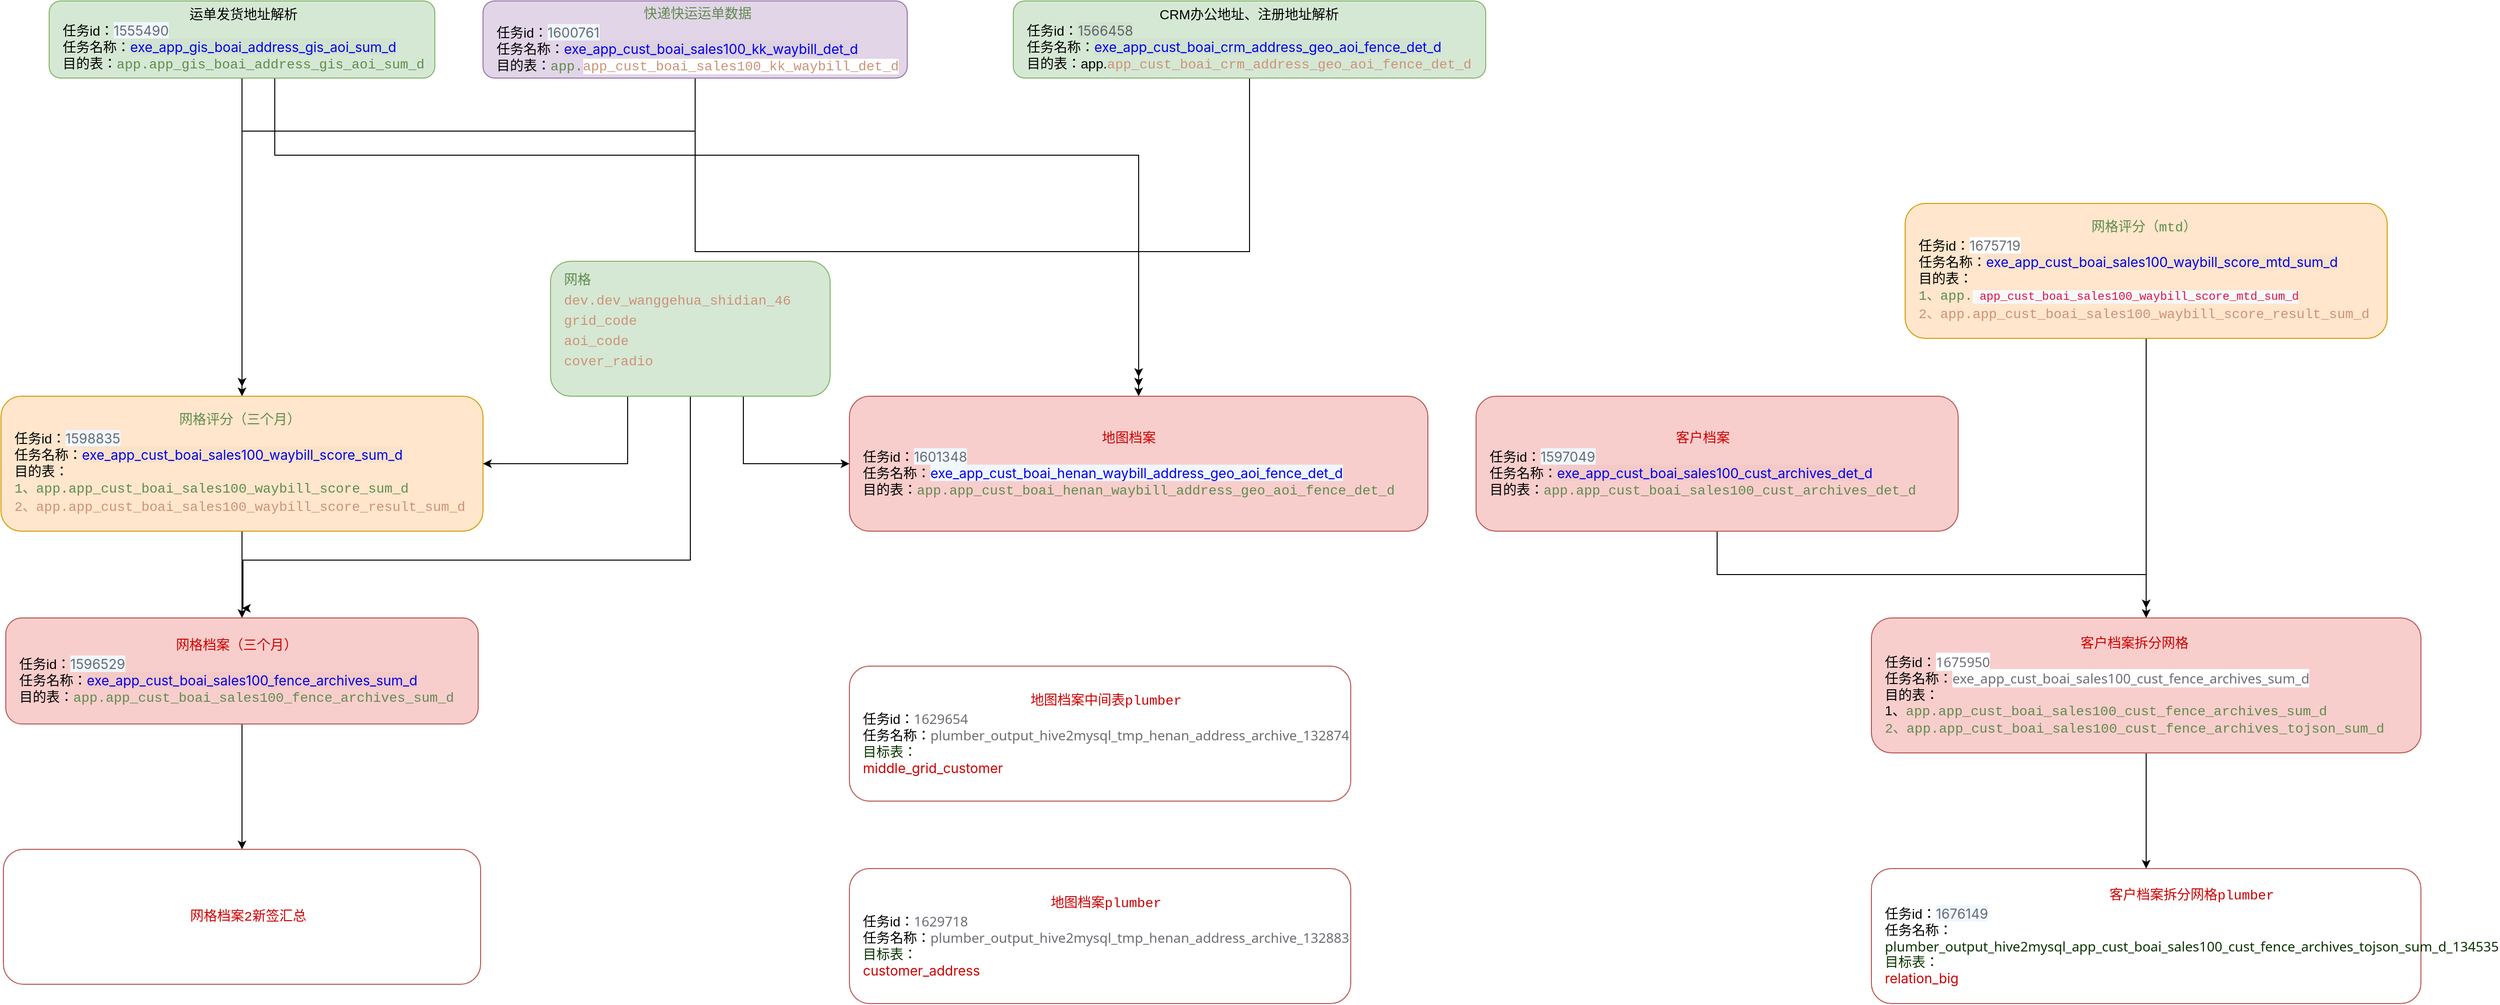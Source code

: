 <mxfile version="24.9.0">
  <diagram name="第 1 页" id="0Np0syzPPzEjY32for8N">
    <mxGraphModel dx="2069" dy="868" grid="1" gridSize="10" guides="1" tooltips="1" connect="1" arrows="1" fold="1" page="1" pageScale="1" pageWidth="827" pageHeight="1169" math="0" shadow="0">
      <root>
        <mxCell id="0" />
        <mxCell id="1" parent="0" />
        <mxCell id="34ZQ5wmHYcVvmNUhHAbt-17" style="edgeStyle=orthogonalEdgeStyle;rounded=0;orthogonalLoop=1;jettySize=auto;html=1;entryX=0.5;entryY=0;entryDx=0;entryDy=0;" parent="1" source="34ZQ5wmHYcVvmNUhHAbt-13" target="34ZQ5wmHYcVvmNUhHAbt-16" edge="1">
          <mxGeometry relative="1" as="geometry" />
        </mxCell>
        <mxCell id="34ZQ5wmHYcVvmNUhHAbt-20" style="edgeStyle=orthogonalEdgeStyle;rounded=0;orthogonalLoop=1;jettySize=auto;html=1;entryX=0.5;entryY=0;entryDx=0;entryDy=0;exitX=0.585;exitY=1;exitDx=0;exitDy=0;exitPerimeter=0;" parent="1" source="34ZQ5wmHYcVvmNUhHAbt-13" target="34ZQ5wmHYcVvmNUhHAbt-19" edge="1">
          <mxGeometry relative="1" as="geometry">
            <mxPoint x="1140" y="440" as="targetPoint" />
            <Array as="points">
              <mxPoint x="264" y="410" />
              <mxPoint x="1160" y="410" />
            </Array>
          </mxGeometry>
        </mxCell>
        <mxCell id="34ZQ5wmHYcVvmNUhHAbt-13" value="&lt;div style=&quot;text-align: center;&quot;&gt;&lt;span style=&quot;background-color: initial;&quot;&gt;运单发货地址解析&lt;/span&gt;&lt;/div&gt;&lt;div&gt;任务id：&lt;span style=&quot;background-color: rgb(240, 247, 255); color: rgba(29, 33, 41, 0.65); font-family: -apple-system, &amp;quot;system-ui&amp;quot;, &amp;quot;Segoe UI&amp;quot;, &amp;quot;PingFang SC&amp;quot;, &amp;quot;Hiragino Sans GB&amp;quot;, &amp;quot;Microsoft YaHei&amp;quot;, &amp;quot;Helvetica Neue&amp;quot;, Helvetica, Arial, sans-serif, &amp;quot;Apple Color Emoji&amp;quot;, &amp;quot;Segoe UI Emoji&amp;quot;, &amp;quot;Segoe UI Symbol&amp;quot;; text-wrap-mode: nowrap;&quot;&gt;1555490&lt;/span&gt;&lt;/div&gt;&lt;div&gt;任务名称：&lt;a style=&quot;text-wrap-mode: nowrap; box-sizing: border-box; background-color: rgba(29, 33, 41, 0.02); cursor: pointer; transition: color 0.3s; touch-action: manipulation; font-family: -apple-system, &amp;quot;system-ui&amp;quot;, &amp;quot;Segoe UI&amp;quot;, &amp;quot;PingFang SC&amp;quot;, &amp;quot;Hiragino Sans GB&amp;quot;, &amp;quot;Microsoft YaHei&amp;quot;, &amp;quot;Helvetica Neue&amp;quot;, Helvetica, Arial, sans-serif, &amp;quot;Apple Color Emoji&amp;quot;, &amp;quot;Segoe UI Emoji&amp;quot;, &amp;quot;Segoe UI Symbol&amp;quot;; line-height: inherit; outline: 0px; text-decoration-line: none; padding-left: 0px; vertical-align: baseline; user-select: unset; padding-top: 0px !important; padding-right: 0px !important; padding-bottom: 0px !important;&quot; class=&quot;jmd__common-table-button--link&quot; title=&quot;exe_app_gis_boai_address_gis_aoi_sum_d&quot; target=&quot;_blank&quot; href=&quot;http://dp.jd.com/buffalo/task/detail?env=prod&amp;amp;taskId=1555490&quot;&gt;exe_app_gis_boai_address_gis_aoi_sum_d&lt;/a&gt;&lt;/div&gt;&lt;div&gt;目的表：&lt;span style=&quot;color: rgb(96, 139, 78); font-family: Menlo, Monaco, &amp;quot;Courier New&amp;quot;, monospace; white-space: pre;&quot;&gt;app.app_gis_boai_address_gis_aoi_sum_d&lt;/span&gt;&lt;/div&gt;" style="rounded=1;whiteSpace=wrap;html=1;fontSize=14;align=left;spacingLeft=12;fillColor=#d5e8d4;strokeColor=#82b366;" parent="1" vertex="1">
          <mxGeometry x="30" y="250" width="400" height="80" as="geometry" />
        </mxCell>
        <mxCell id="34ZQ5wmHYcVvmNUhHAbt-22" style="edgeStyle=orthogonalEdgeStyle;rounded=0;orthogonalLoop=1;jettySize=auto;html=1;" parent="1" source="34ZQ5wmHYcVvmNUhHAbt-14" edge="1">
          <mxGeometry relative="1" as="geometry">
            <mxPoint x="1160" y="640" as="targetPoint" />
            <Array as="points">
              <mxPoint x="1275" y="510" />
              <mxPoint x="1160" y="510" />
            </Array>
          </mxGeometry>
        </mxCell>
        <mxCell id="34ZQ5wmHYcVvmNUhHAbt-14" value="&lt;div style=&quot;text-align: center;&quot;&gt;&lt;span style=&quot;background-color: initial;&quot;&gt;CRM办公地址、注册地址解析&lt;/span&gt;&lt;/div&gt;&lt;div&gt;任务id：&lt;span style=&quot;background-color: rgba(29, 33, 41, 0.02); color: rgba(29, 33, 41, 0.65); font-family: -apple-system, &amp;quot;system-ui&amp;quot;, &amp;quot;Segoe UI&amp;quot;, &amp;quot;PingFang SC&amp;quot;, &amp;quot;Hiragino Sans GB&amp;quot;, &amp;quot;Microsoft YaHei&amp;quot;, &amp;quot;Helvetica Neue&amp;quot;, Helvetica, Arial, sans-serif, &amp;quot;Apple Color Emoji&amp;quot;, &amp;quot;Segoe UI Emoji&amp;quot;, &amp;quot;Segoe UI Symbol&amp;quot;; text-wrap-mode: nowrap;&quot;&gt;1566458&lt;/span&gt;&lt;/div&gt;&lt;div&gt;任务名称：&lt;a style=&quot;text-wrap-mode: nowrap; box-sizing: border-box; background-color: rgba(29, 33, 41, 0.02); cursor: pointer; transition: color 0.3s; touch-action: manipulation; font-family: -apple-system, &amp;quot;system-ui&amp;quot;, &amp;quot;Segoe UI&amp;quot;, &amp;quot;PingFang SC&amp;quot;, &amp;quot;Hiragino Sans GB&amp;quot;, &amp;quot;Microsoft YaHei&amp;quot;, &amp;quot;Helvetica Neue&amp;quot;, Helvetica, Arial, sans-serif, &amp;quot;Apple Color Emoji&amp;quot;, &amp;quot;Segoe UI Emoji&amp;quot;, &amp;quot;Segoe UI Symbol&amp;quot;; line-height: inherit; outline: 0px; text-decoration-line: none; padding-left: 0px; vertical-align: baseline; user-select: unset; padding-top: 0px !important; padding-right: 0px !important; padding-bottom: 0px !important;&quot; class=&quot;jmd__common-table-button--link&quot; title=&quot;exe_app_cust_boai_crm_address_geo_aoi_fence_det_d&quot; target=&quot;_blank&quot; href=&quot;http://dp.jd.com/buffalo/task/detail?env=prod&amp;amp;taskId=1566458&quot;&gt;exe_app_cust_boai_crm_address_geo_aoi_fence_det_d&lt;/a&gt;&lt;/div&gt;&lt;div&gt;目的表：app.&lt;span style=&quot;color: rgb(206, 145, 120); font-family: Menlo, Monaco, &amp;quot;Courier New&amp;quot;, monospace; white-space: pre;&quot;&gt;app_cust_boai_crm_address_geo_aoi_fence_det_d&lt;/span&gt;&lt;/div&gt;" style="rounded=1;whiteSpace=wrap;html=1;fontSize=14;align=left;spacingLeft=12;fillColor=#d5e8d4;strokeColor=#82b366;" parent="1" vertex="1">
          <mxGeometry x="1030" y="250" width="490" height="80" as="geometry" />
        </mxCell>
        <mxCell id="34ZQ5wmHYcVvmNUhHAbt-18" style="edgeStyle=orthogonalEdgeStyle;rounded=0;orthogonalLoop=1;jettySize=auto;html=1;" parent="1" source="34ZQ5wmHYcVvmNUhHAbt-15" edge="1">
          <mxGeometry relative="1" as="geometry">
            <mxPoint x="230" y="650" as="targetPoint" />
            <Array as="points">
              <mxPoint x="700" y="385" />
              <mxPoint x="230" y="385" />
            </Array>
          </mxGeometry>
        </mxCell>
        <mxCell id="34ZQ5wmHYcVvmNUhHAbt-21" style="edgeStyle=orthogonalEdgeStyle;rounded=0;orthogonalLoop=1;jettySize=auto;html=1;" parent="1" source="34ZQ5wmHYcVvmNUhHAbt-15" edge="1">
          <mxGeometry relative="1" as="geometry">
            <mxPoint x="1160" y="650" as="targetPoint" />
            <Array as="points">
              <mxPoint x="700" y="510" />
              <mxPoint x="1160" y="510" />
            </Array>
          </mxGeometry>
        </mxCell>
        <mxCell id="34ZQ5wmHYcVvmNUhHAbt-15" value="&lt;div style=&quot;text-align: center;&quot;&gt;&lt;div style=&quot;color: rgb(212, 212, 212); font-family: Menlo, Monaco, &amp;quot;Courier New&amp;quot;, monospace; line-height: 21px; white-space: pre;&quot;&gt;&lt;span style=&quot;color: rgb(96, 139, 78);&quot;&gt;快递快运运单数据&lt;/span&gt;&lt;/div&gt;&lt;/div&gt;&lt;div&gt;任务id：&lt;span style=&quot;background-color: rgb(240, 247, 255); color: rgba(29, 33, 41, 0.65); font-family: -apple-system, &amp;quot;system-ui&amp;quot;, &amp;quot;Segoe UI&amp;quot;, &amp;quot;PingFang SC&amp;quot;, &amp;quot;Hiragino Sans GB&amp;quot;, &amp;quot;Microsoft YaHei&amp;quot;, &amp;quot;Helvetica Neue&amp;quot;, Helvetica, Arial, sans-serif, &amp;quot;Apple Color Emoji&amp;quot;, &amp;quot;Segoe UI Emoji&amp;quot;, &amp;quot;Segoe UI Symbol&amp;quot;; text-wrap-mode: nowrap;&quot;&gt;1600761&lt;/span&gt;&lt;/div&gt;&lt;div&gt;任务名称：&lt;a style=&quot;text-wrap-mode: nowrap; box-sizing: border-box; background-color: rgba(29, 33, 41, 0.02); cursor: pointer; transition: color 0.3s; touch-action: manipulation; font-family: -apple-system, &amp;quot;system-ui&amp;quot;, &amp;quot;Segoe UI&amp;quot;, &amp;quot;PingFang SC&amp;quot;, &amp;quot;Hiragino Sans GB&amp;quot;, &amp;quot;Microsoft YaHei&amp;quot;, &amp;quot;Helvetica Neue&amp;quot;, Helvetica, Arial, sans-serif, &amp;quot;Apple Color Emoji&amp;quot;, &amp;quot;Segoe UI Emoji&amp;quot;, &amp;quot;Segoe UI Symbol&amp;quot;; line-height: inherit; outline: 0px; text-decoration-line: none; padding-left: 0px; vertical-align: baseline; user-select: unset; padding-top: 0px !important; padding-right: 0px !important; padding-bottom: 0px !important;&quot; class=&quot;jmd__common-table-button--link&quot; title=&quot;exe_app_cust_boai_sales100_kk_waybill_det_d&quot; target=&quot;_blank&quot; href=&quot;http://dp.jd.com/buffalo/task/detail?env=prod&amp;amp;taskId=1600761&quot;&gt;exe_app_cust_boai_sales100_kk_waybill_det_d&lt;/a&gt;&lt;/div&gt;&lt;div&gt;目的表：&lt;span style=&quot;color: rgb(96, 139, 78); font-family: Menlo, Monaco, &amp;quot;Courier New&amp;quot;, monospace; white-space: pre;&quot;&gt;app.&lt;/span&gt;&lt;span style=&quot;color: rgb(206, 145, 120); font-family: Menlo, Monaco, &amp;quot;Courier New&amp;quot;, monospace; white-space: pre; background-color: rgb(255, 255, 255);&quot;&gt;app_cust_boai_sales100_kk_waybill_det_d&lt;/span&gt;&lt;/div&gt;" style="rounded=1;whiteSpace=wrap;html=1;fontSize=14;align=left;spacingLeft=12;fillColor=#e1d5e7;strokeColor=#9673a6;" parent="1" vertex="1">
          <mxGeometry x="480" y="250" width="440" height="80" as="geometry" />
        </mxCell>
        <mxCell id="34ZQ5wmHYcVvmNUhHAbt-25" style="edgeStyle=orthogonalEdgeStyle;rounded=0;orthogonalLoop=1;jettySize=auto;html=1;entryX=0.5;entryY=0;entryDx=0;entryDy=0;" parent="1" source="34ZQ5wmHYcVvmNUhHAbt-16" target="34ZQ5wmHYcVvmNUhHAbt-24" edge="1">
          <mxGeometry relative="1" as="geometry" />
        </mxCell>
        <mxCell id="34ZQ5wmHYcVvmNUhHAbt-16" value="&lt;div style=&quot;text-align: center;&quot;&gt;&lt;div style=&quot;color: rgb(212, 212, 212); font-family: Menlo, Monaco, &amp;quot;Courier New&amp;quot;, monospace; line-height: 21px; white-space: pre;&quot;&gt;&lt;span style=&quot;color: rgb(96, 139, 78);&quot;&gt;网格评分（三个月）&lt;/span&gt;&lt;/div&gt;&lt;/div&gt;&lt;div&gt;任务id：&lt;span style=&quot;background-color: rgb(240, 247, 255); color: rgba(29, 33, 41, 0.65); font-family: -apple-system, &amp;quot;system-ui&amp;quot;, &amp;quot;Segoe UI&amp;quot;, &amp;quot;PingFang SC&amp;quot;, &amp;quot;Hiragino Sans GB&amp;quot;, &amp;quot;Microsoft YaHei&amp;quot;, &amp;quot;Helvetica Neue&amp;quot;, Helvetica, Arial, sans-serif, &amp;quot;Apple Color Emoji&amp;quot;, &amp;quot;Segoe UI Emoji&amp;quot;, &amp;quot;Segoe UI Symbol&amp;quot;; text-wrap-mode: nowrap;&quot;&gt;1598835&lt;/span&gt;&lt;/div&gt;&lt;div&gt;任务名称：&lt;a style=&quot;text-wrap-mode: nowrap; box-sizing: border-box; background-color: rgba(29, 33, 41, 0.02); cursor: pointer; transition: color 0.3s; touch-action: manipulation; font-family: -apple-system, &amp;quot;system-ui&amp;quot;, &amp;quot;Segoe UI&amp;quot;, &amp;quot;PingFang SC&amp;quot;, &amp;quot;Hiragino Sans GB&amp;quot;, &amp;quot;Microsoft YaHei&amp;quot;, &amp;quot;Helvetica Neue&amp;quot;, Helvetica, Arial, sans-serif, &amp;quot;Apple Color Emoji&amp;quot;, &amp;quot;Segoe UI Emoji&amp;quot;, &amp;quot;Segoe UI Symbol&amp;quot;; line-height: inherit; outline: 0px; text-decoration-line: none; padding-left: 0px; vertical-align: baseline; user-select: unset; padding-top: 0px !important; padding-right: 0px !important; padding-bottom: 0px !important;&quot; class=&quot;jmd__common-table-button--link&quot; title=&quot;exe_app_cust_boai_sales100_waybill_score_sum_d&quot; target=&quot;_blank&quot; href=&quot;http://dp.jd.com/buffalo/task/detail?env=prod&amp;amp;taskId=1598835&quot;&gt;exe_app_cust_boai_sales100_waybill_score_sum_d&lt;/a&gt;&lt;/div&gt;&lt;div&gt;目的表：&lt;/div&gt;&lt;div&gt;&lt;span style=&quot;color: rgb(96, 139, 78); font-family: Menlo, Monaco, &amp;quot;Courier New&amp;quot;, monospace; white-space: pre;&quot;&gt;1、app.&lt;/span&gt;&lt;span style=&quot;color: rgb(96, 139, 78); font-family: Menlo, Monaco, &amp;quot;Courier New&amp;quot;, monospace; white-space: pre;&quot;&gt;app_cust_boai_sales100_waybill_score_sum_d&lt;/span&gt;&lt;/div&gt;&lt;div&gt;&lt;div style=&quot;color: rgb(212, 212, 212); font-family: Menlo, Monaco, &amp;quot;Courier New&amp;quot;, monospace; line-height: 21px; white-space: pre;&quot;&gt;&lt;span style=&quot;color: rgb(206, 145, 120);&quot;&gt;2、app.app_cust_boai_sales100_waybill_score_result_sum_d&lt;/span&gt;&lt;/div&gt;&lt;/div&gt;" style="rounded=1;whiteSpace=wrap;html=1;fontSize=14;align=left;spacingLeft=12;fillColor=#ffe6cc;strokeColor=#d79b00;" parent="1" vertex="1">
          <mxGeometry x="-20" y="660" width="500" height="140" as="geometry" />
        </mxCell>
        <mxCell id="34ZQ5wmHYcVvmNUhHAbt-19" value="&lt;div style=&quot;text-align: center;&quot;&gt;&lt;div style=&quot;font-family: Menlo, Monaco, &amp;quot;Courier New&amp;quot;, monospace; line-height: 21px; white-space: pre;&quot;&gt;&lt;font color=&quot;#cc0000&quot;&gt;地图档案&lt;/font&gt;&lt;/div&gt;&lt;/div&gt;&lt;div&gt;任务id：&lt;span style=&quot;background-color: rgb(240, 247, 255); color: rgba(29, 33, 41, 0.65); font-family: -apple-system, &amp;quot;system-ui&amp;quot;, &amp;quot;Segoe UI&amp;quot;, &amp;quot;PingFang SC&amp;quot;, &amp;quot;Hiragino Sans GB&amp;quot;, &amp;quot;Microsoft YaHei&amp;quot;, &amp;quot;Helvetica Neue&amp;quot;, Helvetica, Arial, sans-serif, &amp;quot;Apple Color Emoji&amp;quot;, &amp;quot;Segoe UI Emoji&amp;quot;, &amp;quot;Segoe UI Symbol&amp;quot;; text-wrap-mode: nowrap;&quot;&gt;1601348&lt;/span&gt;&lt;/div&gt;&lt;div&gt;任务名称：&lt;a style=&quot;text-wrap-mode: nowrap; box-sizing: border-box; background-color: rgb(240, 247, 255); cursor: pointer; transition: color 0.3s; touch-action: manipulation; font-family: -apple-system, &amp;quot;system-ui&amp;quot;, &amp;quot;Segoe UI&amp;quot;, &amp;quot;PingFang SC&amp;quot;, &amp;quot;Hiragino Sans GB&amp;quot;, &amp;quot;Microsoft YaHei&amp;quot;, &amp;quot;Helvetica Neue&amp;quot;, Helvetica, Arial, sans-serif, &amp;quot;Apple Color Emoji&amp;quot;, &amp;quot;Segoe UI Emoji&amp;quot;, &amp;quot;Segoe UI Symbol&amp;quot;; line-height: inherit; outline: 0px; text-decoration-line: none; padding-left: 0px; vertical-align: baseline; user-select: unset; padding-top: 0px !important; padding-right: 0px !important; padding-bottom: 0px !important;&quot; class=&quot;jmd__common-table-button--link&quot; title=&quot;exe_app_cust_boai_henan_waybill_address_geo_aoi_fence_det_d&quot; target=&quot;_blank&quot; href=&quot;http://dp.jd.com/buffalo/task/detail?env=prod&amp;amp;taskId=1601348&quot;&gt;exe_app_cust_boai_henan_waybill_address_geo_aoi_fence_det_d&lt;/a&gt;&lt;/div&gt;&lt;div&gt;目的表：&lt;span style=&quot;background-color: initial; color: rgb(96, 139, 78); font-family: Menlo, Monaco, &amp;quot;Courier New&amp;quot;, monospace; white-space: pre;&quot;&gt;app.&lt;/span&gt;&lt;span style=&quot;background-color: initial; color: rgb(96, 139, 78); font-family: Menlo, Monaco, &amp;quot;Courier New&amp;quot;, monospace; white-space: pre;&quot;&gt;app_cust_boai_henan_waybill_address_geo_aoi_fence_det_d&lt;/span&gt;&lt;/div&gt;" style="rounded=1;whiteSpace=wrap;html=1;fontSize=14;align=left;spacingLeft=12;fillColor=#f8cecc;strokeColor=#b85450;" parent="1" vertex="1">
          <mxGeometry x="860" y="660" width="600" height="140" as="geometry" />
        </mxCell>
        <mxCell id="Qr1N4YFCkaYrtXdjc_se-4" style="edgeStyle=orthogonalEdgeStyle;rounded=0;orthogonalLoop=1;jettySize=auto;html=1;entryX=0.5;entryY=0;entryDx=0;entryDy=0;" edge="1" parent="1" source="34ZQ5wmHYcVvmNUhHAbt-23" target="Qr1N4YFCkaYrtXdjc_se-3">
          <mxGeometry relative="1" as="geometry" />
        </mxCell>
        <mxCell id="34ZQ5wmHYcVvmNUhHAbt-23" value="&lt;div style=&quot;text-align: center;&quot;&gt;&lt;div style=&quot;font-family: Menlo, Monaco, &amp;quot;Courier New&amp;quot;, monospace; line-height: 21px; white-space: pre;&quot;&gt;&lt;font color=&quot;#cc0000&quot;&gt;客户档案&lt;/font&gt;&lt;/div&gt;&lt;/div&gt;&lt;div&gt;任务id：&lt;span style=&quot;background-color: rgb(240, 247, 255); color: rgba(29, 33, 41, 0.65); font-family: -apple-system, &amp;quot;system-ui&amp;quot;, &amp;quot;Segoe UI&amp;quot;, &amp;quot;PingFang SC&amp;quot;, &amp;quot;Hiragino Sans GB&amp;quot;, &amp;quot;Microsoft YaHei&amp;quot;, &amp;quot;Helvetica Neue&amp;quot;, Helvetica, Arial, sans-serif, &amp;quot;Apple Color Emoji&amp;quot;, &amp;quot;Segoe UI Emoji&amp;quot;, &amp;quot;Segoe UI Symbol&amp;quot;; text-wrap-mode: nowrap;&quot;&gt;1597049&lt;/span&gt;&lt;/div&gt;&lt;div&gt;任务名称：&lt;a style=&quot;text-wrap-mode: nowrap; box-sizing: border-box; background-color: rgba(29, 33, 41, 0.02); cursor: pointer; transition: color 0.3s; touch-action: manipulation; font-family: -apple-system, &amp;quot;system-ui&amp;quot;, &amp;quot;Segoe UI&amp;quot;, &amp;quot;PingFang SC&amp;quot;, &amp;quot;Hiragino Sans GB&amp;quot;, &amp;quot;Microsoft YaHei&amp;quot;, &amp;quot;Helvetica Neue&amp;quot;, Helvetica, Arial, sans-serif, &amp;quot;Apple Color Emoji&amp;quot;, &amp;quot;Segoe UI Emoji&amp;quot;, &amp;quot;Segoe UI Symbol&amp;quot;; line-height: inherit; outline: 0px; text-decoration-line: none; padding-left: 0px; vertical-align: baseline; user-select: unset; padding-top: 0px !important; padding-right: 0px !important; padding-bottom: 0px !important;&quot; class=&quot;jmd__common-table-button--link&quot; title=&quot;exe_app_cust_boai_sales100_cust_archives_det_d&quot; target=&quot;_blank&quot; href=&quot;http://dp.jd.com/buffalo/task/detail?env=prod&amp;amp;taskId=1597049&quot;&gt;exe_app_cust_boai_sales100_cust_archives_det_d&lt;/a&gt;&lt;/div&gt;&lt;div&gt;目的表：&lt;span style=&quot;color: rgb(96, 139, 78); font-family: Menlo, Monaco, &amp;quot;Courier New&amp;quot;, monospace; white-space: pre; background-color: initial;&quot;&gt;app.app_cust_boai_sales100_cust_archives_det_d&lt;/span&gt;&lt;/div&gt;" style="rounded=1;whiteSpace=wrap;html=1;fontSize=14;align=left;spacingLeft=12;fillColor=#f8cecc;strokeColor=#b85450;" parent="1" vertex="1">
          <mxGeometry x="1510" y="660" width="500" height="140" as="geometry" />
        </mxCell>
        <mxCell id="Qr1N4YFCkaYrtXdjc_se-10" style="edgeStyle=orthogonalEdgeStyle;rounded=0;orthogonalLoop=1;jettySize=auto;html=1;entryX=0.5;entryY=0;entryDx=0;entryDy=0;" edge="1" parent="1" source="34ZQ5wmHYcVvmNUhHAbt-24" target="Qr1N4YFCkaYrtXdjc_se-9">
          <mxGeometry relative="1" as="geometry" />
        </mxCell>
        <mxCell id="34ZQ5wmHYcVvmNUhHAbt-24" value="&lt;div style=&quot;text-align: center;&quot;&gt;&lt;div style=&quot;font-family: Menlo, Monaco, &amp;quot;Courier New&amp;quot;, monospace; line-height: 21px; white-space: pre;&quot;&gt;&lt;font color=&quot;#cc0000&quot;&gt;网格档案（三个月&lt;/font&gt;&lt;span style=&quot;color: rgb(204, 0, 0); background-color: initial;&quot;&gt;）&lt;/span&gt;&lt;/div&gt;&lt;/div&gt;&lt;div&gt;任务id：&lt;span style=&quot;background-color: rgb(240, 247, 255); color: rgba(29, 33, 41, 0.65); font-family: -apple-system, &amp;quot;system-ui&amp;quot;, &amp;quot;Segoe UI&amp;quot;, &amp;quot;PingFang SC&amp;quot;, &amp;quot;Hiragino Sans GB&amp;quot;, &amp;quot;Microsoft YaHei&amp;quot;, &amp;quot;Helvetica Neue&amp;quot;, Helvetica, Arial, sans-serif, &amp;quot;Apple Color Emoji&amp;quot;, &amp;quot;Segoe UI Emoji&amp;quot;, &amp;quot;Segoe UI Symbol&amp;quot;; text-wrap-mode: nowrap;&quot;&gt;1596529&lt;/span&gt;&lt;/div&gt;&lt;div&gt;任务名称：&lt;a style=&quot;text-wrap-mode: nowrap; box-sizing: border-box; background-color: rgba(29, 33, 41, 0.02); cursor: pointer; transition: color 0.3s; touch-action: manipulation; font-family: -apple-system, &amp;quot;system-ui&amp;quot;, &amp;quot;Segoe UI&amp;quot;, &amp;quot;PingFang SC&amp;quot;, &amp;quot;Hiragino Sans GB&amp;quot;, &amp;quot;Microsoft YaHei&amp;quot;, &amp;quot;Helvetica Neue&amp;quot;, Helvetica, Arial, sans-serif, &amp;quot;Apple Color Emoji&amp;quot;, &amp;quot;Segoe UI Emoji&amp;quot;, &amp;quot;Segoe UI Symbol&amp;quot;; line-height: inherit; outline: 0px; text-decoration-line: none; padding-left: 0px; vertical-align: baseline; user-select: unset; padding-top: 0px !important; padding-right: 0px !important; padding-bottom: 0px !important;&quot; class=&quot;jmd__common-table-button--link&quot; title=&quot;exe_app_cust_boai_sales100_fence_archives_sum_d&quot; target=&quot;_blank&quot; href=&quot;http://dp.jd.com/buffalo/task/detail?env=prod&amp;amp;taskId=1596529&quot;&gt;exe_app_cust_boai_sales100_fence_archives_sum_d&lt;/a&gt;&lt;/div&gt;&lt;div&gt;目的表：&lt;span style=&quot;background-color: initial; color: rgb(96, 139, 78); font-family: Menlo, Monaco, &amp;quot;Courier New&amp;quot;, monospace; white-space: pre;&quot;&gt;app.&lt;/span&gt;&lt;span style=&quot;color: rgb(96, 139, 78); font-family: Menlo, Monaco, &amp;quot;Courier New&amp;quot;, monospace; white-space: pre;&quot;&gt;app_cust_boai_sales100_fence_archives_sum_d&lt;/span&gt;&lt;/div&gt;" style="rounded=1;whiteSpace=wrap;html=1;fontSize=14;align=left;spacingLeft=12;fillColor=#f8cecc;strokeColor=#b85450;" parent="1" vertex="1">
          <mxGeometry x="-15" y="890" width="490" height="110" as="geometry" />
        </mxCell>
        <mxCell id="34ZQ5wmHYcVvmNUhHAbt-27" style="edgeStyle=orthogonalEdgeStyle;rounded=0;orthogonalLoop=1;jettySize=auto;html=1;entryX=1;entryY=0.5;entryDx=0;entryDy=0;exitX=0.5;exitY=1;exitDx=0;exitDy=0;" parent="1" source="34ZQ5wmHYcVvmNUhHAbt-26" target="34ZQ5wmHYcVvmNUhHAbt-16" edge="1">
          <mxGeometry relative="1" as="geometry">
            <Array as="points">
              <mxPoint x="630" y="660" />
              <mxPoint x="630" y="730" />
            </Array>
          </mxGeometry>
        </mxCell>
        <mxCell id="34ZQ5wmHYcVvmNUhHAbt-28" style="edgeStyle=orthogonalEdgeStyle;rounded=0;orthogonalLoop=1;jettySize=auto;html=1;entryX=0;entryY=0.5;entryDx=0;entryDy=0;exitX=0.5;exitY=1;exitDx=0;exitDy=0;" parent="1" source="34ZQ5wmHYcVvmNUhHAbt-26" target="34ZQ5wmHYcVvmNUhHAbt-19" edge="1">
          <mxGeometry relative="1" as="geometry">
            <Array as="points">
              <mxPoint x="750" y="660" />
              <mxPoint x="750" y="730" />
            </Array>
          </mxGeometry>
        </mxCell>
        <mxCell id="34ZQ5wmHYcVvmNUhHAbt-29" style="edgeStyle=orthogonalEdgeStyle;rounded=0;orthogonalLoop=1;jettySize=auto;html=1;" parent="1" source="34ZQ5wmHYcVvmNUhHAbt-26" edge="1">
          <mxGeometry relative="1" as="geometry">
            <mxPoint x="230" y="880" as="targetPoint" />
            <Array as="points">
              <mxPoint x="695" y="830" />
              <mxPoint x="231" y="830" />
            </Array>
          </mxGeometry>
        </mxCell>
        <mxCell id="34ZQ5wmHYcVvmNUhHAbt-26" value="&lt;div style=&quot;&quot;&gt;&lt;div style=&quot;color: rgb(212, 212, 212); font-family: Menlo, Monaco, &amp;quot;Courier New&amp;quot;, monospace; line-height: 21px; white-space: pre;&quot;&gt;&lt;span style=&quot;color: rgb(96, 139, 78);&quot;&gt;网格&lt;/span&gt;&lt;/div&gt;&lt;div style=&quot;font-family: Menlo, Monaco, &amp;quot;Courier New&amp;quot;, monospace; line-height: 21px; white-space: pre;&quot;&gt;&lt;div style=&quot;color: rgb(212, 212, 212); line-height: 21px;&quot;&gt;&lt;span style=&quot;color: rgb(206, 145, 120);&quot;&gt;dev.dev_wanggehua_shidian_46&lt;/span&gt;&lt;/div&gt;&lt;div style=&quot;color: rgb(212, 212, 212); line-height: 21px;&quot;&gt;&lt;span style=&quot;color: #ce9178;&quot;&gt;grid_code&lt;/span&gt;&lt;/div&gt;&lt;div style=&quot;color: rgb(212, 212, 212); line-height: 21px;&quot;&gt;&lt;span style=&quot;color: #ce9178;&quot;&gt;aoi_code&lt;/span&gt;&lt;/div&gt;&lt;div style=&quot;line-height: 21px;&quot;&gt;&lt;font style=&quot;&quot; color=&quot;#ce9178&quot;&gt;cover_radio&lt;/font&gt;&lt;/div&gt;&lt;/div&gt;&lt;/div&gt;&lt;div&gt;&lt;span style=&quot;color: rgba(0, 0, 0, 0); font-family: monospace; font-size: 0px; text-wrap-mode: nowrap;&quot;&gt;%3CmxGraphModel%3E%3Croot%3E%3CmxCell%20id%3D%220%22%2F%3E%3CmxCell%20id%3D%221%22%20parent%3D%220%22%2F%3E%3CmxCell%20id%3D%222%22%20value%3D%22%26lt%3Bdiv%20style%3D%26quot%3Btext-align%3A%20center%3B%26quot%3B%26gt%3B%26lt%3Bdiv%20style%3D%26quot%3Bcolor%3A%20rgb(212%2C%20212%2C%20212)%3B%20font-family%3A%20Menlo%2C%20Monaco%2C%20%26amp%3Bquot%3BCourier%20New%26amp%3Bquot%3B%2C%20monospace%3B%20line-height%3A%2021px%3B%20white-space%3A%20pre%3B%26quot%3B%26gt%3B%26lt%3Bspan%20style%3D%26quot%3Bcolor%3A%20rgb(96%2C%20139%2C%2078)%3B%26quot%3B%26gt%3B%E7%BD%91%E6%A0%BC%E8%AF%84%E5%88%86%26lt%3B%2Fspan%26gt%3B%26lt%3B%2Fdiv%26gt%3B%26lt%3B%2Fdiv%26gt%3B%26lt%3Bdiv%26gt%3B%E4%BB%BB%E5%8A%A1id%EF%BC%9A%26lt%3Bspan%20style%3D%26quot%3Bbackground-color%3A%20rgb(240%2C%20247%2C%20255)%3B%20color%3A%20rgba(29%2C%2033%2C%2041%2C%200.65)%3B%20font-family%3A%20-apple-system%2C%20%26amp%3Bquot%3Bsystem-ui%26amp%3Bquot%3B%2C%20%26amp%3Bquot%3BSegoe%20UI%26amp%3Bquot%3B%2C%20%26amp%3Bquot%3BPingFang%20SC%26amp%3Bquot%3B%2C%20%26amp%3Bquot%3BHiragino%20Sans%20GB%26amp%3Bquot%3B%2C%20%26amp%3Bquot%3BMicrosoft%20YaHei%26amp%3Bquot%3B%2C%20%26amp%3Bquot%3BHelvetica%20Neue%26amp%3Bquot%3B%2C%20Helvetica%2C%20Arial%2C%20sans-serif%2C%20%26amp%3Bquot%3BApple%20Color%20Emoji%26amp%3Bquot%3B%2C%20%26amp%3Bquot%3BSegoe%20UI%20Emoji%26amp%3Bquot%3B%2C%20%26amp%3Bquot%3BSegoe%20UI%20Symbol%26amp%3Bquot%3B%3B%20text-wrap-mode%3A%20nowrap%3B%26quot%3B%26gt%3B1598835%26lt%3B%2Fspan%26gt%3B%26lt%3B%2Fdiv%26gt%3B%26lt%3Bdiv%26gt%3B%E4%BB%BB%E5%8A%A1%E5%90%8D%E7%A7%B0%EF%BC%9A%26lt%3Ba%20style%3D%26quot%3Btext-wrap-mode%3A%20nowrap%3B%20box-sizing%3A%20border-box%3B%20background-color%3A%20rgba(29%2C%2033%2C%2041%2C%200.02)%3B%20cursor%3A%20pointer%3B%20transition%3A%20color%200.3s%3B%20touch-action%3A%20manipulation%3B%20font-family%3A%20-apple-system%2C%20%26amp%3Bquot%3Bsystem-ui%26amp%3Bquot%3B%2C%20%26amp%3Bquot%3BSegoe%20UI%26amp%3Bquot%3B%2C%20%26amp%3Bquot%3BPingFang%20SC%26amp%3Bquot%3B%2C%20%26amp%3Bquot%3BHiragino%20Sans%20GB%26amp%3Bquot%3B%2C%20%26amp%3Bquot%3BMicrosoft%20YaHei%26amp%3Bquot%3B%2C%20%26amp%3Bquot%3BHelvetica%20Neue%26amp%3Bquot%3B%2C%20Helvetica%2C%20Arial%2C%20sans-serif%2C%20%26amp%3Bquot%3BApple%20Color%20Emoji%26amp%3Bquot%3B%2C%20%26amp%3Bquot%3BSegoe%20UI%20Emoji%26amp%3Bquot%3B%2C%20%26amp%3Bquot%3BSegoe%20UI%20Symbol%26amp%3Bquot%3B%3B%20line-height%3A%20inherit%3B%20outline%3A%200px%3B%20text-decoration-line%3A%20none%3B%20padding-left%3A%200px%3B%20vertical-align%3A%20baseline%3B%20user-select%3A%20unset%3B%20padding-top%3A%200px%20!important%3B%20padding-right%3A%200px%20!important%3B%20padding-bottom%3A%200px%20!important%3B%26quot%3B%20class%3D%26quot%3Bjmd__common-table-button--link%26quot%3B%20title%3D%26quot%3Bexe_app_cust_boai_sales100_waybill_score_sum_d%26quot%3B%20target%3D%26quot%3B_blank%26quot%3B%20href%3D%26quot%3Bhttp%3A%2F%2Fdp.jd.com%2Fbuffalo%2Ftask%2Fdetail%3Fenv%3Dprod%26amp%3Bamp%3BtaskId%3D1598835%26quot%3B%26gt%3Bexe_app_cust_boai_sales100_waybill_score_sum_d%26lt%3B%2Fa%26gt%3B%26lt%3B%2Fdiv%26gt%3B%26lt%3Bdiv%26gt%3B%E7%9B%AE%E7%9A%84%E8%A1%A8%EF%BC%9A%26lt%3B%2Fdiv%26gt%3B%26lt%3Bdiv%26gt%3B%26lt%3Bspan%20style%3D%26quot%3Bcolor%3A%20rgb(96%2C%20139%2C%2078)%3B%20font-family%3A%20Menlo%2C%20Monaco%2C%20%26amp%3Bquot%3BCourier%20New%26amp%3Bquot%3B%2C%20monospace%3B%20white-space%3A%20pre%3B%26quot%3B%26gt%3B1%E3%80%81app.%26lt%3B%2Fspan%26gt%3B%26lt%3Bspan%20style%3D%26quot%3Bcolor%3A%20rgb(96%2C%20139%2C%2078)%3B%20font-family%3A%20Menlo%2C%20Monaco%2C%20%26amp%3Bquot%3BCourier%20New%26amp%3Bquot%3B%2C%20monospace%3B%20white-space%3A%20pre%3B%26quot%3B%26gt%3Bapp_cust_boai_sales100_waybill_score_sum_d%26lt%3B%2Fspan%26gt%3B%26lt%3B%2Fdiv%26gt%3B%26lt%3Bdiv%26gt%3B%26lt%3Bdiv%20style%3D%26quot%3Bcolor%3A%20rgb(212%2C%20212%2C%20212)%3B%20font-family%3A%20Menlo%2C%20Monaco%2C%20%26amp%3Bquot%3BCourier%20New%26amp%3Bquot%3B%2C%20monospace%3B%20line-height%3A%2021px%3B%20white-space%3A%20pre%3B%26quot%3B%26gt%3B%26lt%3Bspan%20style%3D%26quot%3Bcolor%3A%20rgb(206%2C%20145%2C%20120)%3B%26quot%3B%26gt%3B2%E3%80%81app.app_cust_boai_sales100_waybill_score_result_sum_d%26lt%3B%2Fspan%26gt%3B%26lt%3B%2Fdiv%26gt%3B%26lt%3B%2Fdiv%26gt%3B%22%20style%3D%22rounded%3D1%3BwhiteSpace%3Dwrap%3Bhtml%3D1%3BfontSize%3D14%3Balign%3Dleft%3BspacingLeft%3D12%3B%22%20vertex%3D%221%22%20parent%3D%221%22%3E%3CmxGeometry%20x%3D%22-20%22%20y%3D%22660%22%20width%3D%22500%22%20height%3D%22140%22%20as%3D%22geometry%22%2F%3E%3C%2FmxCell%3E%3C%2Froot%3E%3C%2FmxGraphModel%3E&lt;/span&gt;&lt;/div&gt;" style="rounded=1;whiteSpace=wrap;html=1;fontSize=14;align=left;spacingLeft=12;fillColor=#d5e8d4;strokeColor=#82b366;" parent="1" vertex="1">
          <mxGeometry x="550" y="520" width="290" height="140" as="geometry" />
        </mxCell>
        <mxCell id="Qr1N4YFCkaYrtXdjc_se-6" style="edgeStyle=orthogonalEdgeStyle;rounded=0;orthogonalLoop=1;jettySize=auto;html=1;" edge="1" parent="1" source="Qr1N4YFCkaYrtXdjc_se-1">
          <mxGeometry relative="1" as="geometry">
            <mxPoint x="2205" y="880" as="targetPoint" />
          </mxGeometry>
        </mxCell>
        <mxCell id="Qr1N4YFCkaYrtXdjc_se-1" value="&lt;div style=&quot;text-align: center;&quot;&gt;&lt;div style=&quot;color: rgb(212, 212, 212); font-family: Menlo, Monaco, &amp;quot;Courier New&amp;quot;, monospace; line-height: 21px; white-space: pre;&quot;&gt;&lt;span style=&quot;color: rgb(96, 139, 78);&quot;&gt;网格评分（mtd）&lt;/span&gt;&lt;/div&gt;&lt;/div&gt;&lt;div&gt;任务id：&lt;span style=&quot;background-color: rgb(255, 255, 255); color: rgba(29, 33, 41, 0.65); font-family: -apple-system, &amp;quot;system-ui&amp;quot;, &amp;quot;Segoe UI&amp;quot;, &amp;quot;PingFang SC&amp;quot;, &amp;quot;Hiragino Sans GB&amp;quot;, &amp;quot;Microsoft YaHei&amp;quot;, &amp;quot;Helvetica Neue&amp;quot;, Helvetica, Arial, sans-serif, &amp;quot;Apple Color Emoji&amp;quot;, &amp;quot;Segoe UI Emoji&amp;quot;, &amp;quot;Segoe UI Symbol&amp;quot;; text-wrap-mode: nowrap;&quot;&gt;1675719&lt;/span&gt;&lt;/div&gt;&lt;div&gt;任务名称：&lt;a href=&quot;http://dp.jd.com/buffalo/task/detail?env=prod&amp;amp;taskId=1598835&quot; target=&quot;_blank&quot; title=&quot;exe_app_cust_boai_sales100_waybill_score_sum_d&quot; class=&quot;jmd__common-table-button--link&quot; style=&quot;text-wrap-mode: nowrap; box-sizing: border-box; background-color: rgba(29, 33, 41, 0.02); cursor: pointer; transition: color 0.3s; touch-action: manipulation; font-family: -apple-system, &amp;quot;system-ui&amp;quot;, &amp;quot;Segoe UI&amp;quot;, &amp;quot;PingFang SC&amp;quot;, &amp;quot;Hiragino Sans GB&amp;quot;, &amp;quot;Microsoft YaHei&amp;quot;, &amp;quot;Helvetica Neue&amp;quot;, Helvetica, Arial, sans-serif, &amp;quot;Apple Color Emoji&amp;quot;, &amp;quot;Segoe UI Emoji&amp;quot;, &amp;quot;Segoe UI Symbol&amp;quot;; line-height: inherit; outline: 0px; text-decoration-line: none; padding-left: 0px; vertical-align: baseline; user-select: unset; padding-top: 0px !important; padding-right: 0px !important; padding-bottom: 0px !important;&quot;&gt;exe_app_cust_boai_sales100_waybill_score_mtd_sum_d&lt;/a&gt;&lt;/div&gt;&lt;div&gt;目的表：&lt;/div&gt;&lt;div&gt;&lt;span style=&quot;color: rgb(96, 139, 78); font-family: Menlo, Monaco, &amp;quot;Courier New&amp;quot;, monospace; white-space: pre;&quot;&gt;1、app.&lt;/span&gt;&lt;span style=&quot;background-color: rgb(248, 248, 248); color: rgb(221, 17, 68); font-family: SFMono-Regular, Consolas, &amp;quot;Liberation Mono&amp;quot;, Menlo, Courier, monospace; font-size: 12px; white-space-collapse: preserve;&quot;&gt; app_cust_boai_sales100_waybill_score_mtd_sum_d&lt;/span&gt;&lt;/div&gt;&lt;div&gt;&lt;div style=&quot;color: rgb(212, 212, 212); font-family: Menlo, Monaco, &amp;quot;Courier New&amp;quot;, monospace; line-height: 21px; white-space: pre;&quot;&gt;&lt;span style=&quot;color: rgb(206, 145, 120);&quot;&gt;2、app.app_cust_boai_sales100_waybill_score_result_sum_d&lt;/span&gt;&lt;/div&gt;&lt;/div&gt;" style="rounded=1;whiteSpace=wrap;html=1;fontSize=14;align=left;spacingLeft=12;fillColor=#ffe6cc;strokeColor=#d79b00;" vertex="1" parent="1">
          <mxGeometry x="1955" y="460" width="500" height="140" as="geometry" />
        </mxCell>
        <mxCell id="Qr1N4YFCkaYrtXdjc_se-8" style="edgeStyle=orthogonalEdgeStyle;rounded=0;orthogonalLoop=1;jettySize=auto;html=1;entryX=0.5;entryY=0;entryDx=0;entryDy=0;" edge="1" parent="1" source="Qr1N4YFCkaYrtXdjc_se-3" target="Qr1N4YFCkaYrtXdjc_se-7">
          <mxGeometry relative="1" as="geometry" />
        </mxCell>
        <mxCell id="Qr1N4YFCkaYrtXdjc_se-3" value="&lt;div style=&quot;text-align: center;&quot;&gt;&lt;div style=&quot;font-family: Menlo, Monaco, &amp;quot;Courier New&amp;quot;, monospace; line-height: 21px; white-space: pre;&quot;&gt;&lt;font color=&quot;#cc0000&quot;&gt;客户档案拆分网格&lt;/font&gt;&lt;/div&gt;&lt;/div&gt;&lt;div&gt;任务id：&lt;span style=&quot;background-color: rgb(255, 255, 255); color: rgba(29, 33, 41, 0.65); font-family: system-ui, -apple-system, &amp;quot;system-ui&amp;quot;, &amp;quot;PingFang SC&amp;quot;, 微软雅黑, &amp;quot;Microsoft YaHei&amp;quot;, &amp;quot;Segoe UI&amp;quot;, Roboto, &amp;quot;Helvetica Neue&amp;quot;, Arial, sans-serif; text-wrap-mode: nowrap;&quot;&gt;1675950&lt;/span&gt;&lt;/div&gt;&lt;div&gt;任务名称：&lt;span style=&quot;background-color: rgb(255, 255, 255); color: rgba(29, 33, 41, 0.65); font-family: system-ui, -apple-system, &amp;quot;system-ui&amp;quot;, &amp;quot;PingFang SC&amp;quot;, 微软雅黑, &amp;quot;Microsoft YaHei&amp;quot;, &amp;quot;Segoe UI&amp;quot;, Roboto, &amp;quot;Helvetica Neue&amp;quot;, Arial, sans-serif; text-wrap-mode: nowrap;&quot;&gt;exe_app_cust_boai_sales100_cust_fence_archives_sum_d&lt;/span&gt;&lt;/div&gt;&lt;div&gt;目的表：&lt;/div&gt;&lt;div&gt;1、&lt;span style=&quot;color: rgb(96, 139, 78); font-family: Menlo, Monaco, &amp;quot;Courier New&amp;quot;, monospace; white-space: pre; background-color: initial;&quot;&gt;app.&lt;/span&gt;&lt;span style=&quot;color: rgb(96, 139, 78); font-family: Menlo, Monaco, &amp;quot;Courier New&amp;quot;, monospace; white-space: pre;&quot;&gt;app_cust_boai_sales100_cust_fence_archives_sum_d&lt;/span&gt;&lt;/div&gt;&lt;div&gt;&lt;span style=&quot;color: rgb(96, 139, 78); font-family: Menlo, Monaco, &amp;quot;Courier New&amp;quot;, monospace; white-space: pre;&quot;&gt;2、&lt;/span&gt;&lt;span style=&quot;color: rgb(96, 139, 78); font-family: Menlo, Monaco, &amp;quot;Courier New&amp;quot;, monospace; white-space: pre;&quot;&gt;app.app_cust_boai_sales100_cust_fence_archives_tojson_sum_d&lt;/span&gt;&lt;/div&gt;" style="rounded=1;whiteSpace=wrap;html=1;fontSize=14;align=left;spacingLeft=12;fillColor=#f8cecc;strokeColor=#b85450;" vertex="1" parent="1">
          <mxGeometry x="1920" y="890" width="570" height="140" as="geometry" />
        </mxCell>
        <mxCell id="Qr1N4YFCkaYrtXdjc_se-7" value="&lt;div style=&quot;text-align: center;&quot;&gt;&lt;div style=&quot;font-family: Menlo, Monaco, &amp;quot;Courier New&amp;quot;, monospace; line-height: 21px; white-space: pre;&quot;&gt;&lt;font color=&quot;#cc0000&quot;&gt;客户档案拆分网格plumber&lt;/font&gt;&lt;/div&gt;&lt;/div&gt;&lt;div&gt;任务id：&lt;span style=&quot;background-color: rgb(240, 247, 255); color: rgba(29, 33, 41, 0.65); font-family: -apple-system, &amp;quot;system-ui&amp;quot;, &amp;quot;Segoe UI&amp;quot;, &amp;quot;PingFang SC&amp;quot;, &amp;quot;Hiragino Sans GB&amp;quot;, &amp;quot;Microsoft YaHei&amp;quot;, &amp;quot;Helvetica Neue&amp;quot;, Helvetica, Arial, sans-serif, &amp;quot;Apple Color Emoji&amp;quot;, &amp;quot;Segoe UI Emoji&amp;quot;, &amp;quot;Segoe UI Symbol&amp;quot;; text-wrap-mode: nowrap;&quot;&gt;1676149&lt;/span&gt;&lt;/div&gt;&lt;div&gt;任务名称：&lt;span style=&quot;background-color: initial; text-wrap-mode: nowrap;&quot;&gt;&lt;font face=&quot;system-ui, -apple-system, system-ui, PingFang SC, 微软雅黑, Microsoft YaHei, Segoe UI, Roboto, Helvetica Neue, Arial, sans-serif&quot; color=&quot;rgba(29, 33, 41, 0.65)&quot;&gt;plumber_output_hive2mysql_app_cust_boai_sales100_cust_fence_archives_tojson_sum_d_134535&lt;/font&gt;&lt;/span&gt;&lt;/div&gt;&lt;div&gt;&lt;span style=&quot;background-color: initial; text-wrap-mode: nowrap;&quot;&gt;&lt;font face=&quot;system-ui, -apple-system, system-ui, PingFang SC, 微软雅黑, Microsoft YaHei, Segoe UI, Roboto, Helvetica Neue, Arial, sans-serif&quot; color=&quot;rgba(29, 33, 41, 0.65)&quot;&gt;目标表：&lt;/font&gt;&lt;/span&gt;&lt;/div&gt;&lt;div&gt;&lt;span style=&quot;font-family: -apple-system, SC, &amp;quot;PingFang SC&amp;quot;, &amp;quot;Helvetica Neue&amp;quot;, arial, &amp;quot;Hiragino Sans GB&amp;quot;, &amp;quot;Microsoft YaHei&amp;quot;, &amp;quot;Microsoft YaHei UI&amp;quot;, sans-serif, &amp;quot;Apple Color Emoji&amp;quot;, &amp;quot;Segoe UI Emoji&amp;quot;, &amp;quot;Segoe UI Symbol&amp;quot;; text-wrap-mode: nowrap; background-color: rgb(255, 255, 255);&quot;&gt;&lt;font color=&quot;#cc0000&quot;&gt;relation_big&lt;/font&gt;&lt;/span&gt;&lt;span style=&quot;background-color: initial; text-wrap-mode: nowrap;&quot;&gt;&lt;font face=&quot;system-ui, -apple-system, system-ui, PingFang SC, 微软雅黑, Microsoft YaHei, Segoe UI, Roboto, Helvetica Neue, Arial, sans-serif&quot; color=&quot;rgba(29, 33, 41, 0.65)&quot;&gt;&lt;/font&gt;&lt;/span&gt;&lt;/div&gt;" style="rounded=1;whiteSpace=wrap;html=1;fontSize=14;align=left;spacingLeft=12;fillColor=none;strokeColor=#b85450;" vertex="1" parent="1">
          <mxGeometry x="1920" y="1150" width="570" height="140" as="geometry" />
        </mxCell>
        <mxCell id="Qr1N4YFCkaYrtXdjc_se-9" value="&lt;div style=&quot;&quot;&gt;&lt;div style=&quot;font-family: Menlo, Monaco, &amp;quot;Courier New&amp;quot;, monospace; line-height: 21px; white-space: pre;&quot;&gt;&lt;font color=&quot;#cc0000&quot;&gt;网格档案2新签汇总&lt;/font&gt;&lt;/div&gt;&lt;/div&gt;" style="rounded=1;whiteSpace=wrap;html=1;fontSize=14;align=center;spacingLeft=12;fillColor=none;strokeColor=#b85450;" vertex="1" parent="1">
          <mxGeometry x="-17.5" y="1130" width="495" height="140" as="geometry" />
        </mxCell>
        <mxCell id="Qr1N4YFCkaYrtXdjc_se-12" value="&lt;div style=&quot;text-align: center;&quot;&gt;&lt;div style=&quot;font-family: Menlo, Monaco, &amp;quot;Courier New&amp;quot;, monospace; line-height: 21px; white-space: pre;&quot;&gt;&lt;font color=&quot;#cc0000&quot;&gt;地图档案中间表plumber&lt;/font&gt;&lt;/div&gt;&lt;/div&gt;&lt;div&gt;任务id：&lt;span style=&quot;background-color: rgb(255, 255, 255); color: rgba(29, 33, 41, 0.65); font-family: system-ui, -apple-system, &amp;quot;system-ui&amp;quot;, &amp;quot;PingFang SC&amp;quot;, 微软雅黑, &amp;quot;Microsoft YaHei&amp;quot;, &amp;quot;Segoe UI&amp;quot;, Roboto, &amp;quot;Helvetica Neue&amp;quot;, Arial, sans-serif; text-wrap-mode: nowrap;&quot;&gt;1629654&lt;/span&gt;&lt;/div&gt;&lt;div&gt;任务名称：&lt;span style=&quot;background-color: rgb(255, 255, 255); color: rgba(29, 33, 41, 0.65); font-family: system-ui, -apple-system, &amp;quot;system-ui&amp;quot;, &amp;quot;PingFang SC&amp;quot;, 微软雅黑, &amp;quot;Microsoft YaHei&amp;quot;, &amp;quot;Segoe UI&amp;quot;, Roboto, &amp;quot;Helvetica Neue&amp;quot;, Arial, sans-serif;&quot;&gt;plumber_output_hive2mysql_tmp_henan_address_archive_132874&lt;/span&gt;&lt;/div&gt;&lt;div&gt;&lt;span style=&quot;background-color: initial; text-wrap-mode: nowrap;&quot;&gt;&lt;font face=&quot;system-ui, -apple-system, system-ui, PingFang SC, 微软雅黑, Microsoft YaHei, Segoe UI, Roboto, Helvetica Neue, Arial, sans-serif&quot; color=&quot;rgba(29, 33, 41, 0.65)&quot;&gt;目标表：&lt;/font&gt;&lt;/span&gt;&lt;/div&gt;&lt;div&gt;&lt;span style=&quot;font-family: -apple-system, SC, &amp;quot;PingFang SC&amp;quot;, &amp;quot;Helvetica Neue&amp;quot;, arial, &amp;quot;Hiragino Sans GB&amp;quot;, &amp;quot;Microsoft YaHei&amp;quot;, &amp;quot;Microsoft YaHei UI&amp;quot;, sans-serif, &amp;quot;Apple Color Emoji&amp;quot;, &amp;quot;Segoe UI Emoji&amp;quot;, &amp;quot;Segoe UI Symbol&amp;quot;; text-wrap-mode: nowrap; background-color: rgb(255, 255, 255);&quot;&gt;&lt;font color=&quot;#cc0000&quot; style=&quot;&quot;&gt;middle_grid_customer&lt;/font&gt;&lt;/span&gt;&lt;/div&gt;" style="rounded=1;whiteSpace=wrap;html=1;fontSize=14;align=left;spacingLeft=12;fillColor=none;strokeColor=#b85450;" vertex="1" parent="1">
          <mxGeometry x="860" y="940" width="520" height="140" as="geometry" />
        </mxCell>
        <mxCell id="Qr1N4YFCkaYrtXdjc_se-13" value="&lt;div style=&quot;text-align: center;&quot;&gt;&lt;div style=&quot;font-family: Menlo, Monaco, &amp;quot;Courier New&amp;quot;, monospace; line-height: 21px; white-space: pre;&quot;&gt;&lt;font color=&quot;#cc0000&quot;&gt;地图档案plumber&lt;/font&gt;&lt;/div&gt;&lt;/div&gt;&lt;div&gt;任务id：&lt;span style=&quot;background-color: rgb(255, 255, 255); color: rgba(29, 33, 41, 0.65); font-family: system-ui, -apple-system, &amp;quot;system-ui&amp;quot;, &amp;quot;PingFang SC&amp;quot;, 微软雅黑, &amp;quot;Microsoft YaHei&amp;quot;, &amp;quot;Segoe UI&amp;quot;, Roboto, &amp;quot;Helvetica Neue&amp;quot;, Arial, sans-serif; text-wrap-mode: nowrap;&quot;&gt;1629718&lt;/span&gt;&lt;/div&gt;&lt;div&gt;任务名称：&lt;span style=&quot;background-color: rgb(255, 255, 255); color: rgba(29, 33, 41, 0.65); font-family: system-ui, -apple-system, &amp;quot;system-ui&amp;quot;, &amp;quot;PingFang SC&amp;quot;, 微软雅黑, &amp;quot;Microsoft YaHei&amp;quot;, &amp;quot;Segoe UI&amp;quot;, Roboto, &amp;quot;Helvetica Neue&amp;quot;, Arial, sans-serif; text-wrap-mode: nowrap;&quot;&gt;plumber_output_hive2mysql_tmp_henan_address_archive_132883&lt;/span&gt;&lt;/div&gt;&lt;div&gt;&lt;span style=&quot;background-color: initial; text-wrap-mode: nowrap;&quot;&gt;&lt;font face=&quot;system-ui, -apple-system, system-ui, PingFang SC, 微软雅黑, Microsoft YaHei, Segoe UI, Roboto, Helvetica Neue, Arial, sans-serif&quot; color=&quot;rgba(29, 33, 41, 0.65)&quot;&gt;目标表：&lt;/font&gt;&lt;/span&gt;&lt;/div&gt;&lt;div&gt;&lt;span style=&quot;font-family: -apple-system, SC, &amp;quot;PingFang SC&amp;quot;, &amp;quot;Helvetica Neue&amp;quot;, arial, &amp;quot;Hiragino Sans GB&amp;quot;, &amp;quot;Microsoft YaHei&amp;quot;, &amp;quot;Microsoft YaHei UI&amp;quot;, sans-serif, &amp;quot;Apple Color Emoji&amp;quot;, &amp;quot;Segoe UI Emoji&amp;quot;, &amp;quot;Segoe UI Symbol&amp;quot;; text-wrap-mode: nowrap; background-color: rgb(255, 255, 255);&quot;&gt;&lt;font color=&quot;#cc0000&quot; style=&quot;&quot;&gt;customer_address&lt;/font&gt;&lt;/span&gt;&lt;/div&gt;" style="rounded=1;whiteSpace=wrap;html=1;fontSize=14;align=left;spacingLeft=12;fillColor=none;strokeColor=#b85450;" vertex="1" parent="1">
          <mxGeometry x="860" y="1150" width="520" height="140" as="geometry" />
        </mxCell>
      </root>
    </mxGraphModel>
  </diagram>
</mxfile>
